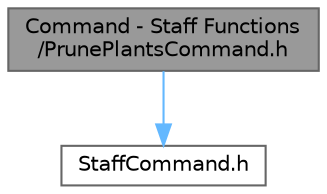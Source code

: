 digraph "Command - Staff Functions/PrunePlantsCommand.h"
{
 // INTERACTIVE_SVG=YES
 // LATEX_PDF_SIZE
  bgcolor="transparent";
  edge [fontname=Helvetica,fontsize=10,labelfontname=Helvetica,labelfontsize=10];
  node [fontname=Helvetica,fontsize=10,shape=box,height=0.2,width=0.4];
  Node1 [id="Node000001",label="Command - Staff Functions\l/PrunePlantsCommand.h",height=0.2,width=0.4,color="gray40", fillcolor="grey60", style="filled", fontcolor="black",tooltip="Concrete Command for plant pruning operations."];
  Node1 -> Node2 [id="edge1_Node000001_Node000002",color="steelblue1",style="solid",tooltip=" "];
  Node2 [id="Node000002",label="StaffCommand.h",height=0.2,width=0.4,color="grey40", fillcolor="white", style="filled",URL="$_staff_command_8h.html",tooltip="Abstract Command interface for the Command design pattern."];
}
